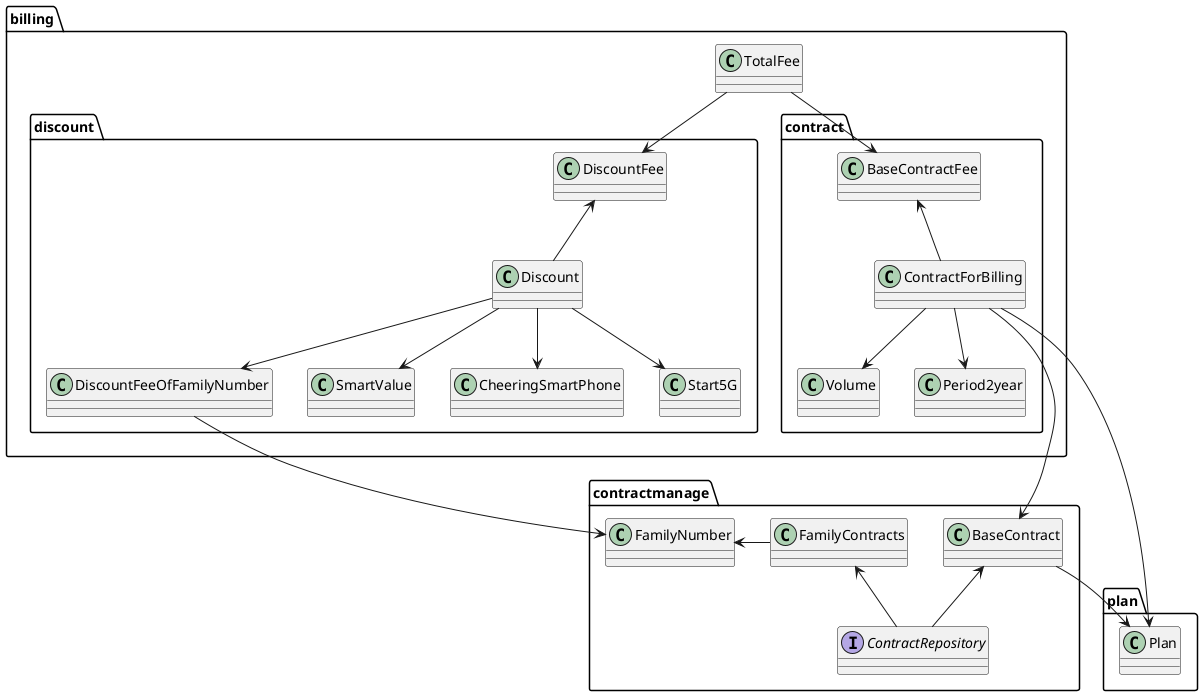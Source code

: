 @startuml


package billing{

class TotalFee

package contract{
TotalFee -d-> BaseContractFee
ContractForBilling -d-> Volume
ContractForBilling -d-> Period2year
ContractForBilling -u-> BaseContractFee

}

package discount{
TotalFee -d-> DiscountFee
Discount --> DiscountFeeOfFamilyNumber
Discount --> SmartValue
Discount --> CheeringSmartPhone
Discount --> Start5G
Discount -u-> DiscountFee
}

}

package contractmanage{
interface ContractRepository
DiscountFeeOfFamilyNumber -d-> FamilyNumber
FamilyContracts -> FamilyNumber
ContractRepository -up-> FamilyContracts
ContractRepository -up-> BaseContract
ContractForBilling -d-> BaseContract
}

package plan{
ContractForBilling --> Plan
BaseContract --> Plan
}

@enduml